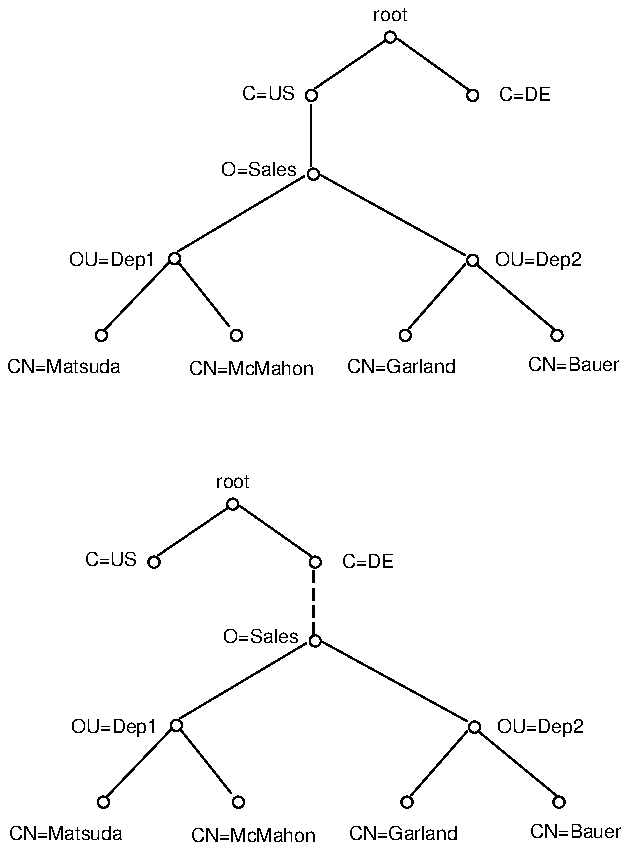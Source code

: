 ...\" @OSF_COPYRIGHT@
...\" COPYRIGHT NOTICE
...\" Copyright (c) 1990, 1991, 1992, 1993 Open Software Foundation, Inc.
...\" ALL RIGHTS RESERVED (DCE).  See the file named COPYRIGHT.DCE in the
...\" src directory for the full copyright text.
...\" 
...\" HISTORY
...\" $Log: fig12.treeprocess.pic,v $
...\" Revision 1.1.2.1  1994/08/04  21:01:49  hal
...\" 	Create DCE GDS Admin Gd & Ref from GDS parts of Adm Gd & Cmd Ref; fix log
...\" 	[1994/08/04  20:37:00  hal]
...\"
...\" Revision 1.1.2.5  1993/01/28  19:08:34  dbelch
...\" 	Embedding copyright notice
...\" 	[1993/01/28  18:36:08  dbelch]
...\" 
...\" Revision 1.1.2.4  1993/01/10  23:12:05  rnollman
...\" 	fixes after Dublin edit
...\" 	[1993/01/10  23:11:44  rnollman]
...\" 
...\" Revision 1.1.2.3  1992/11/19  22:16:36  rnollman
...\" 	update illustration
...\" 	[1992/11/19  22:15:56  rnollman]
...\" 
...\" Revision 1.1.2.2  1992/10/27  18:56:14  rnollman
...\" 	work in progress
...\" 	[1992/10/27  18:55:39  rnollman]
...\" 
...\" $EndLog$
.PS
scale = 106.667
circle radius 3 at 78, 150
line   from 117, 179 \
	to 80, 154 
"\fH\s7root\s0\fP"  at 120, 193
circle radius 3 at 120, 181
circle radius 3 at 164, 150
"\fH\s7C=DE\s0\fP"  at 192, 150
"\fH\s7C=US\s0\fP"  at 55, 151
line   from 124, 180 \
	to 162, 153 
line   from 159, 107 \
	to 92, 67 
line   from 92, 61 \
	to 119, 27 
line   from 87, 61 \
	to 53, 25 
"\fH\s7CN=McMahon\s0\fP"  at 131, 4
"\fH\s7CN=Matsuda\s0\fP"  at 31, 5
circle radius 3 at 123, 22
circle radius 3 at 51, 22
"\fH\s7OU=Dep1\s0\fP"  at 57, 62
circle radius 3 at 90, 63
line   from 251, 60 \
	to 293, 25 
line   from 245, 60 \
	to 215, 26 
"\fH\s7OU=Dep2\s0\fP"  at 284, 62
circle radius 3 at 249, 62
"\fH\s7CN=Bauer\s0\fP"  at 303, 6
"\fH\s7CN=Garland\s0\fP"  at 211, 5
circle radius 3 at 294, 22
circle radius 3 at 213, 22
circle radius 3 at 164, 108
line   from 167, 108 \
	to 245, 65 
"\fH\s7O=Sales\s0\fP"  at 135, 110
.ps 20
line  dashed from 163, 145 \
	to 163, 112 
.ps 10
"\fH\s7O=Sales\s0\fP"  at 134, 359
line   from 166, 357 \
	to 244, 314 
line   from 208, 429 \
	to 246, 402 
"\fH\s7C=US\s0\fP"  at 139, 400
"\fH\s7C=DE\s0\fP"  at 276, 399
circle radius 3 at 248, 399
circle radius 3 at 204, 430
"\fH\s7root\s0\fP"  at 204, 442
line   from 201, 428 \
	to 164, 403 
circle radius 3 at 163, 357
line   from 162, 394 \
	to 162, 361 
circle radius 3 at 212, 271
circle radius 3 at 293, 271
"\fH\s7CN=Garland\s0\fP"  at 210, 254
"\fH\s7CN=Bauer\s0\fP"  at 302, 255
circle radius 3 at 248, 311
"\fH\s7OU=Dep2\s0\fP"  at 283, 311
line   from 244, 309 \
	to 214, 275 
line   from 250, 309 \
	to 292, 274 
circle radius 3 at 162, 399
circle radius 3 at 89, 312
"\fH\s7OU=Dep1\s0\fP"  at 56, 311
circle radius 3 at 50, 271
circle radius 3 at 122, 271
"\fH\s7CN=Matsuda\s0\fP"  at 30, 254
"\fH\s7CN=McMahon\s0\fP"  at 130, 253
line   from 86, 310 \
	to 52, 274 
line   from 91, 310 \
	to 118, 276 
line   from 158, 356 \
	to 91, 316 
.PE
